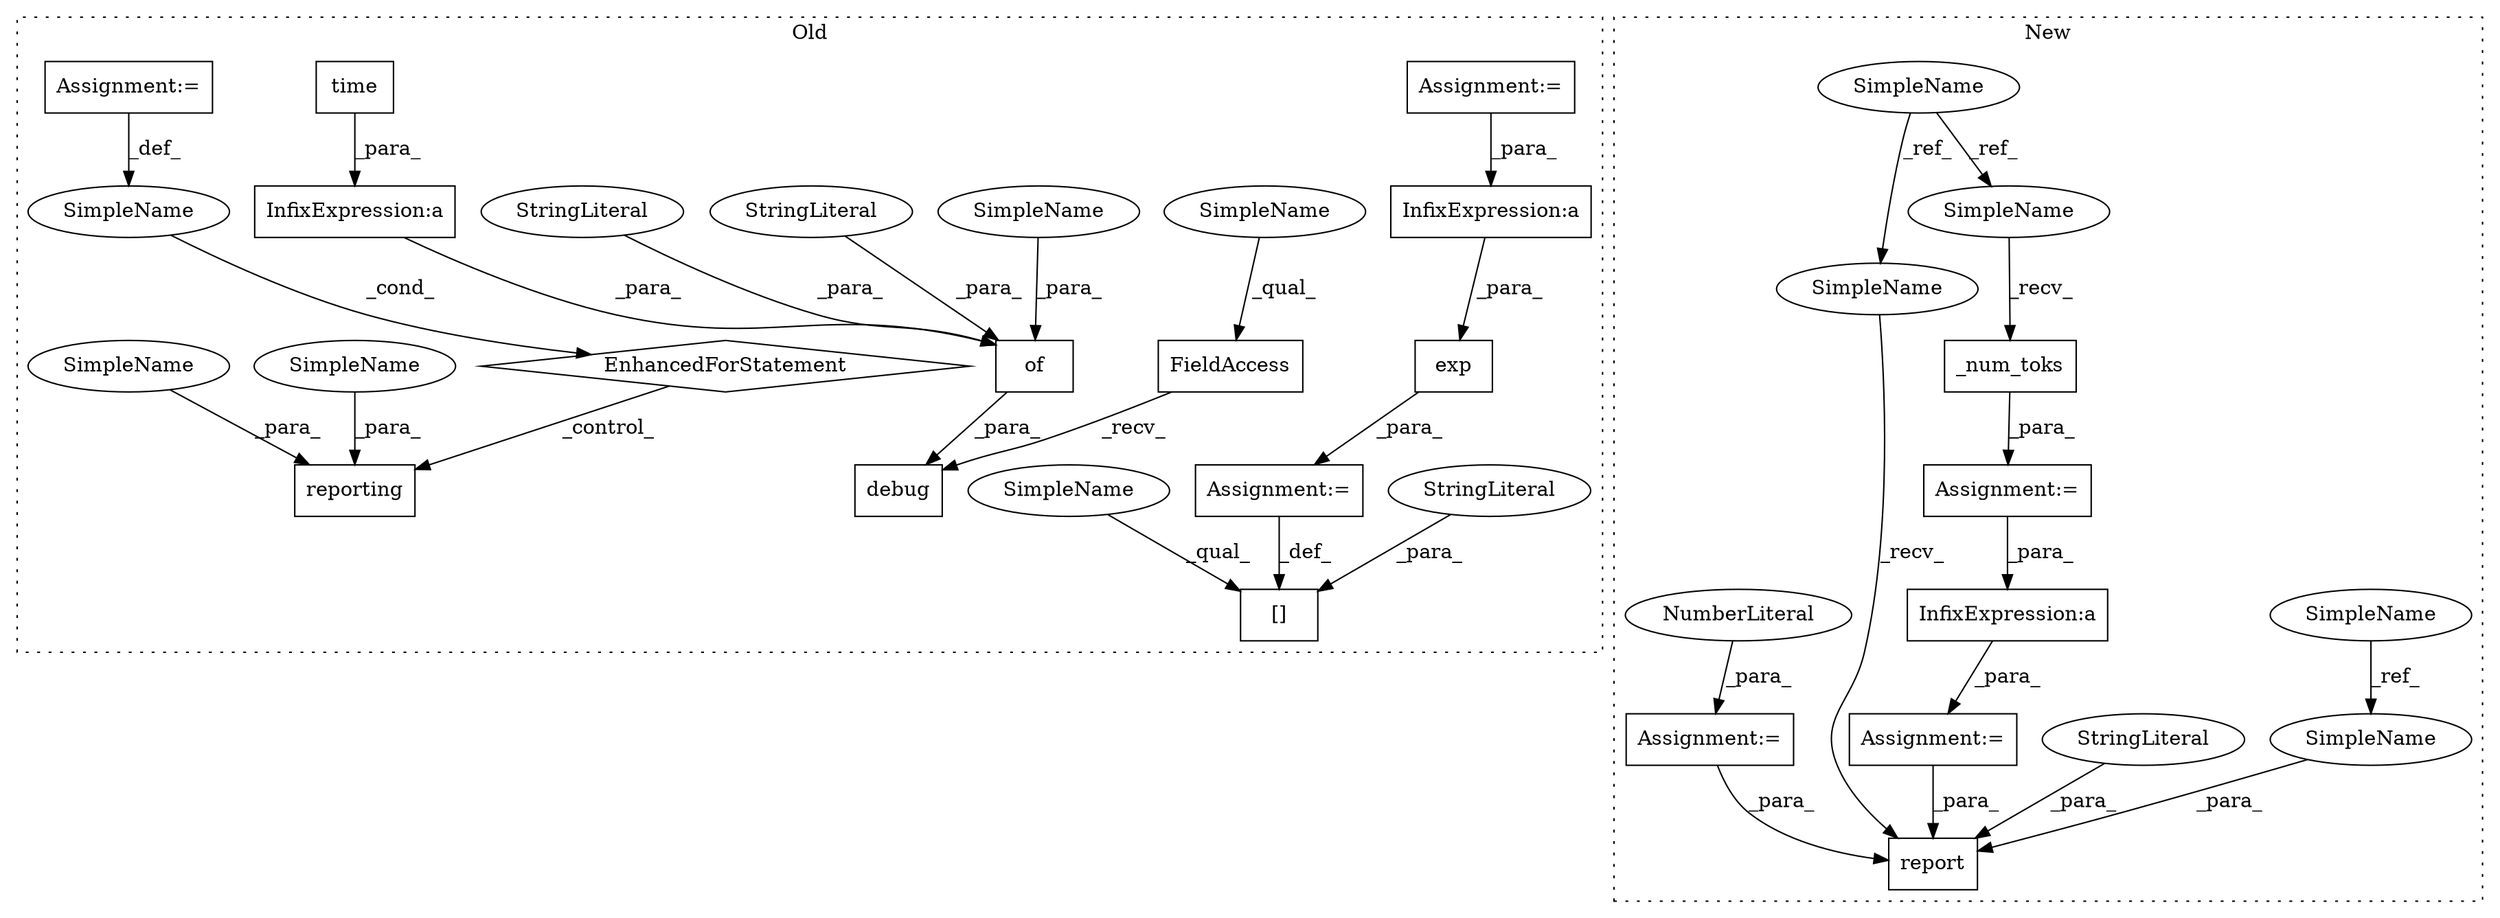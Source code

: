 digraph G {
subgraph cluster0 {
1 [label="exp" a="32" s="3717,3729" l="4,1" shape="box"];
4 [label="InfixExpression:a" a="27" s="3640" l="3" shape="box"];
5 [label="[]" a="2" s="3689,3709" l="8,1" shape="box"];
6 [label="StringLiteral" a="45" s="3697" l="12" shape="ellipse"];
8 [label="reporting" a="32" s="3828,3858" l="10,1" shape="box"];
9 [label="EnhancedForStatement" a="70" s="3736,3818" l="53,2" shape="diamond"];
10 [label="SimpleName" a="42" s="3793" l="9" shape="ellipse"];
13 [label="of" a="32" s="3567,3612" l="3,1" shape="box"];
14 [label="InfixExpression:a" a="27" s="3603" l="3" shape="box"];
15 [label="debug" a="32" s="3557,3613" l="6,1" shape="box"];
16 [label="StringLiteral" a="45" s="3570" l="7" shape="ellipse"];
17 [label="StringLiteral" a="45" s="3584" l="6" shape="ellipse"];
19 [label="FieldAccess" a="22" s="3548" l="8" shape="box"];
21 [label="time" a="32" s="3597" l="6" shape="box"];
22 [label="Assignment:=" a="7" s="3710" l="1" shape="box"];
23 [label="Assignment:=" a="7" s="3243" l="1" shape="box"];
25 [label="Assignment:=" a="7" s="3736,3818" l="53,2" shape="box"];
30 [label="SimpleName" a="42" s="3838" l="7" shape="ellipse"];
31 [label="SimpleName" a="42" s="3689" l="7" shape="ellipse"];
32 [label="SimpleName" a="42" s="3548" l="4" shape="ellipse"];
34 [label="SimpleName" a="42" s="3853" l="5" shape="ellipse"];
35 [label="SimpleName" a="42" s="3578" l="5" shape="ellipse"];
label = "Old";
style="dotted";
}
subgraph cluster1 {
2 [label="_num_toks" a="32" s="3510,3545" l="10,1" shape="box"];
3 [label="Assignment:=" a="7" s="3564" l="2" shape="box"];
7 [label="InfixExpression:a" a="27" s="3572" l="3" shape="box"];
11 [label="report" a="32" s="3675,3730" l="7,1" shape="box"];
12 [label="SimpleName" a="42" s="2935" l="5" shape="ellipse"];
18 [label="StringLiteral" a="45" s="3709" l="7" shape="ellipse"];
20 [label="SimpleName" a="42" s="2895" l="4" shape="ellipse"];
24 [label="Assignment:=" a="7" s="3504" l="1" shape="box"];
26 [label="Assignment:=" a="7" s="3255" l="1" shape="box"];
27 [label="NumberLiteral" a="34" s="3256" l="1" shape="ellipse"];
28 [label="SimpleName" a="42" s="3670" l="4" shape="ellipse"];
29 [label="SimpleName" a="42" s="3505" l="4" shape="ellipse"];
33 [label="SimpleName" a="42" s="3703" l="5" shape="ellipse"];
label = "New";
style="dotted";
}
1 -> 22 [label="_para_"];
2 -> 24 [label="_para_"];
3 -> 11 [label="_para_"];
4 -> 1 [label="_para_"];
6 -> 5 [label="_para_"];
7 -> 3 [label="_para_"];
9 -> 8 [label="_control_"];
10 -> 9 [label="_cond_"];
12 -> 33 [label="_ref_"];
13 -> 15 [label="_para_"];
14 -> 13 [label="_para_"];
16 -> 13 [label="_para_"];
17 -> 13 [label="_para_"];
18 -> 11 [label="_para_"];
19 -> 15 [label="_recv_"];
20 -> 29 [label="_ref_"];
20 -> 28 [label="_ref_"];
21 -> 14 [label="_para_"];
22 -> 5 [label="_def_"];
23 -> 4 [label="_para_"];
24 -> 7 [label="_para_"];
25 -> 10 [label="_def_"];
26 -> 11 [label="_para_"];
27 -> 26 [label="_para_"];
28 -> 11 [label="_recv_"];
29 -> 2 [label="_recv_"];
30 -> 8 [label="_para_"];
31 -> 5 [label="_qual_"];
32 -> 19 [label="_qual_"];
33 -> 11 [label="_para_"];
34 -> 8 [label="_para_"];
35 -> 13 [label="_para_"];
}